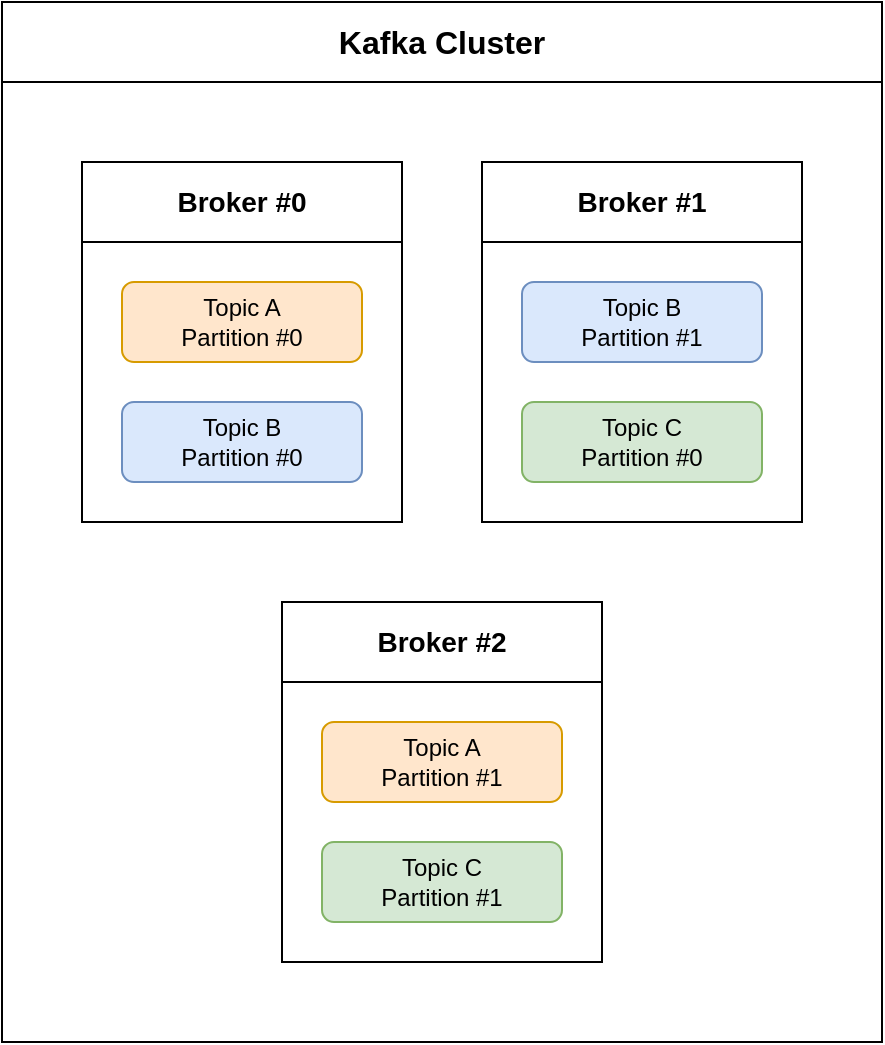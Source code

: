 <mxfile version="14.6.6" type="device"><diagram id="mGfC6JqwYOpgZbsEkI_g" name="Page-1"><mxGraphModel dx="1422" dy="794" grid="1" gridSize="10" guides="1" tooltips="1" connect="1" arrows="1" fold="1" page="1" pageScale="1" pageWidth="827" pageHeight="1169" math="0" shadow="0"><root><mxCell id="0"/><mxCell id="1" parent="0"/><mxCell id="W2HBfF98PnZkgA10EU92-19" value="" style="rounded=0;whiteSpace=wrap;html=1;" vertex="1" parent="1"><mxGeometry x="160" y="320" width="440" height="480" as="geometry"/></mxCell><mxCell id="W2HBfF98PnZkgA10EU92-7" value="" style="rounded=0;whiteSpace=wrap;html=1;" vertex="1" parent="1"><mxGeometry x="400" y="400" width="160" height="140" as="geometry"/></mxCell><mxCell id="W2HBfF98PnZkgA10EU92-14" value="" style="rounded=0;whiteSpace=wrap;html=1;" vertex="1" parent="1"><mxGeometry x="300" y="620" width="160" height="140" as="geometry"/></mxCell><mxCell id="W2HBfF98PnZkgA10EU92-15" value="" style="rounded=0;whiteSpace=wrap;html=1;" vertex="1" parent="1"><mxGeometry x="200" y="400" width="160" height="140" as="geometry"/></mxCell><mxCell id="W2HBfF98PnZkgA10EU92-8" value="Topic A&lt;br&gt;Partition #0" style="rounded=1;whiteSpace=wrap;html=1;fillColor=#ffe6cc;strokeColor=#d79b00;" vertex="1" parent="1"><mxGeometry x="220" y="420" width="120" height="40" as="geometry"/></mxCell><mxCell id="W2HBfF98PnZkgA10EU92-9" value="Topic A&lt;br&gt;Partition #1" style="rounded=1;whiteSpace=wrap;html=1;fillColor=#ffe6cc;strokeColor=#d79b00;" vertex="1" parent="1"><mxGeometry x="320" y="640" width="120" height="40" as="geometry"/></mxCell><mxCell id="W2HBfF98PnZkgA10EU92-10" value="Topic B&lt;br&gt;Partition #0" style="rounded=1;whiteSpace=wrap;html=1;fillColor=#dae8fc;strokeColor=#6c8ebf;" vertex="1" parent="1"><mxGeometry x="220" y="480" width="120" height="40" as="geometry"/></mxCell><mxCell id="W2HBfF98PnZkgA10EU92-11" value="Topic B&lt;br&gt;Partition #1" style="rounded=1;whiteSpace=wrap;html=1;fillColor=#dae8fc;strokeColor=#6c8ebf;" vertex="1" parent="1"><mxGeometry x="420" y="420" width="120" height="40" as="geometry"/></mxCell><mxCell id="W2HBfF98PnZkgA10EU92-12" value="Topic C&lt;br&gt;Partition #0" style="rounded=1;whiteSpace=wrap;html=1;fillColor=#d5e8d4;strokeColor=#82b366;" vertex="1" parent="1"><mxGeometry x="420" y="480" width="120" height="40" as="geometry"/></mxCell><mxCell id="W2HBfF98PnZkgA10EU92-13" value="Topic C&lt;br&gt;Partition #1" style="rounded=1;whiteSpace=wrap;html=1;fillColor=#d5e8d4;strokeColor=#82b366;" vertex="1" parent="1"><mxGeometry x="320" y="700" width="120" height="40" as="geometry"/></mxCell><mxCell id="W2HBfF98PnZkgA10EU92-16" value="&lt;font size=&quot;1&quot;&gt;&lt;b style=&quot;font-size: 14px&quot;&gt;Broker #0&lt;/b&gt;&lt;/font&gt;" style="rounded=0;whiteSpace=wrap;html=1;" vertex="1" parent="1"><mxGeometry x="200" y="360" width="160" height="40" as="geometry"/></mxCell><mxCell id="W2HBfF98PnZkgA10EU92-17" value="&lt;font style=&quot;font-size: 14px&quot;&gt;&lt;b&gt;Broker #1&lt;/b&gt;&lt;/font&gt;" style="rounded=0;whiteSpace=wrap;html=1;" vertex="1" parent="1"><mxGeometry x="400" y="360" width="160" height="40" as="geometry"/></mxCell><mxCell id="W2HBfF98PnZkgA10EU92-18" value="&lt;font style=&quot;font-size: 14px&quot;&gt;&lt;b&gt;Broker #2&lt;/b&gt;&lt;/font&gt;" style="rounded=0;whiteSpace=wrap;html=1;" vertex="1" parent="1"><mxGeometry x="300" y="580" width="160" height="40" as="geometry"/></mxCell><mxCell id="W2HBfF98PnZkgA10EU92-20" value="&lt;font style=&quot;font-size: 16px&quot;&gt;&lt;b&gt;Kafka Cluster&lt;/b&gt;&lt;/font&gt;" style="rounded=0;whiteSpace=wrap;html=1;" vertex="1" parent="1"><mxGeometry x="160" y="280" width="440" height="40" as="geometry"/></mxCell></root></mxGraphModel></diagram></mxfile>